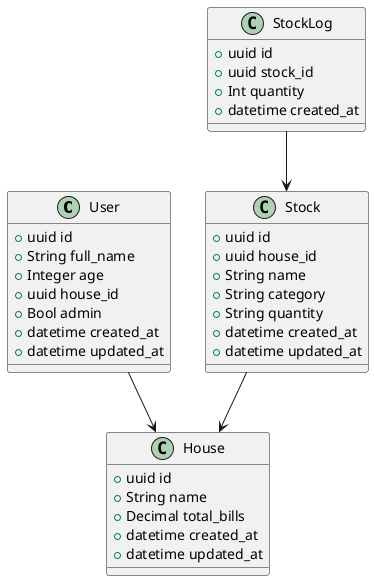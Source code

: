 @startuml
    class User {
        +uuid id
        +String full_name
        +Integer age
        +uuid house_id
        +Bool admin
        +datetime created_at
        +datetime updated_at
    }

    class House {
        +uuid id
        +String name
        +Decimal total_bills
        +datetime created_at
        +datetime updated_at
    }

    class Stock {
        +uuid id
        +uuid house_id 
        +String name
        +String category
        +String quantity
        +datetime created_at
        +datetime updated_at
    }

    class StockLog {
        +uuid id
        +uuid stock_id
        +Int quantity
        +datetime created_at 
    }

    User --> House
    Stock --> House
    StockLog --> Stock
@enduml